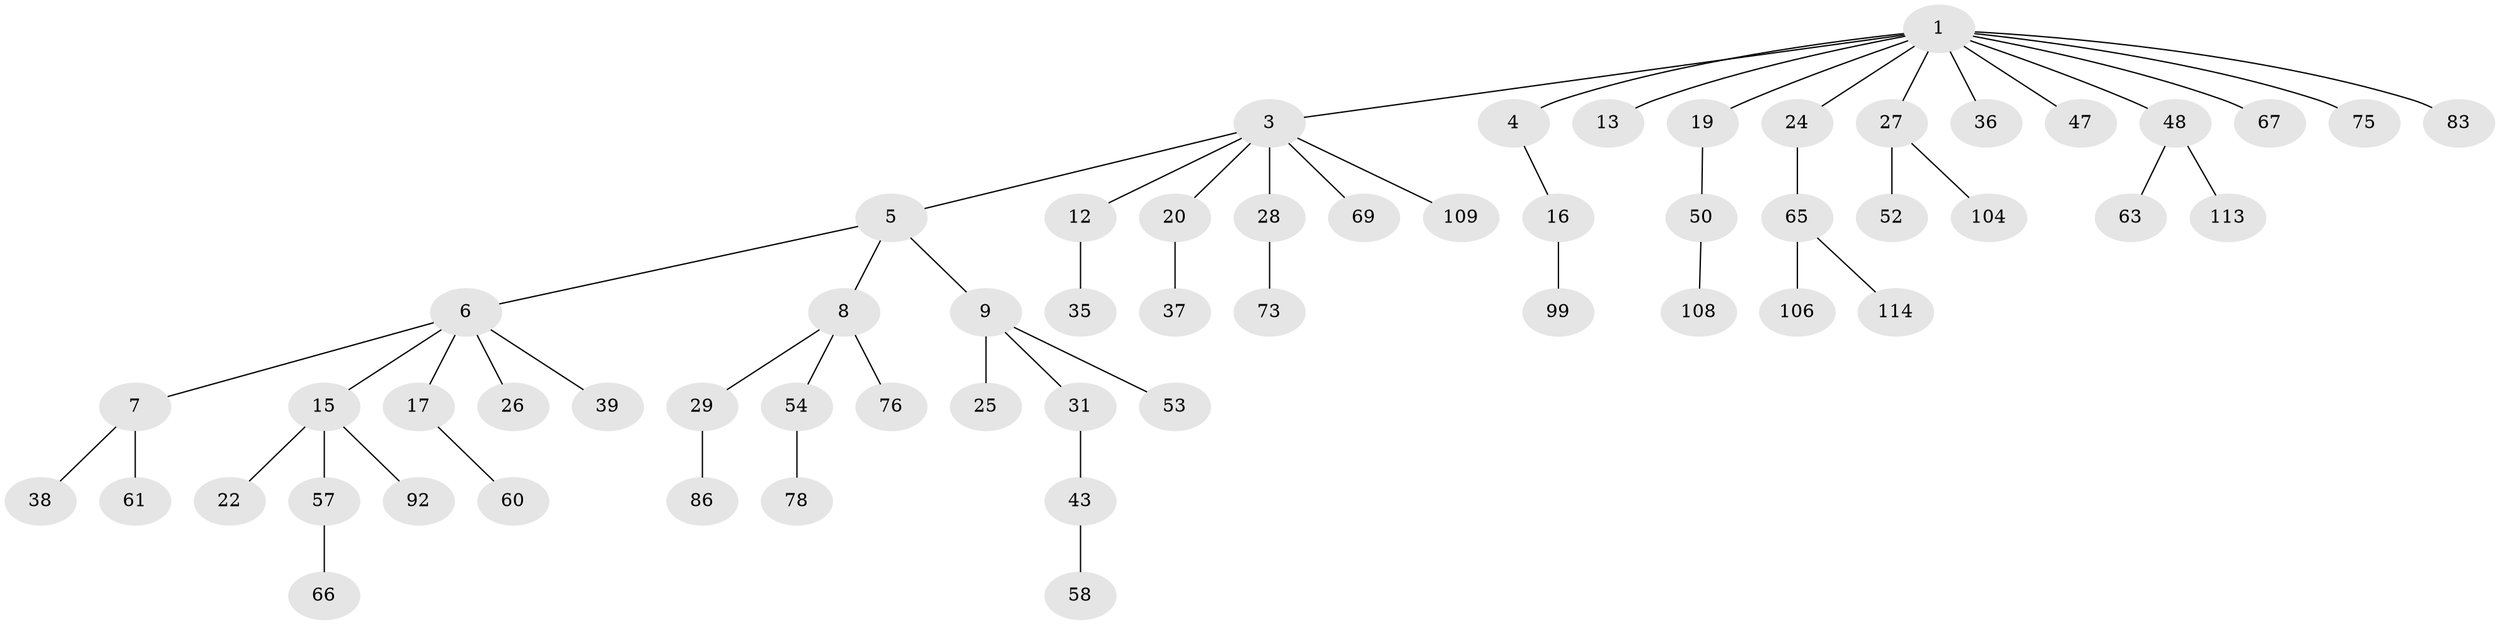 // original degree distribution, {9: 0.008620689655172414, 5: 0.02586206896551724, 7: 0.008620689655172414, 2: 0.29310344827586204, 4: 0.07758620689655173, 6: 0.008620689655172414, 3: 0.09482758620689655, 1: 0.4827586206896552}
// Generated by graph-tools (version 1.1) at 2025/15/03/09/25 04:15:25]
// undirected, 58 vertices, 57 edges
graph export_dot {
graph [start="1"]
  node [color=gray90,style=filled];
  1 [super="+2"];
  3;
  4;
  5;
  6;
  7 [super="+42+10"];
  8 [super="+11+23"];
  9 [super="+18+98"];
  12 [super="+21+72"];
  13 [super="+40"];
  15 [super="+64"];
  16 [super="+30+91"];
  17 [super="+33"];
  19;
  20 [super="+111+32+80"];
  22;
  24 [super="+46"];
  25 [super="+96"];
  26;
  27 [super="+70"];
  28 [super="+51+41"];
  29 [super="+74+45+82"];
  31;
  35 [super="+59+49"];
  36 [super="+56+55+71"];
  37 [super="+85"];
  38;
  39;
  43 [super="+44"];
  47;
  48;
  50;
  52;
  53 [super="+62"];
  54;
  57;
  58;
  60 [super="+68"];
  61;
  63 [super="+97"];
  65;
  66;
  67;
  69;
  73 [super="+87"];
  75 [super="+102"];
  76 [super="+88"];
  78;
  83;
  86;
  92 [super="+105+100"];
  99;
  104;
  106;
  108;
  109 [super="+112"];
  113;
  114;
  1 -- 3;
  1 -- 4;
  1 -- 13;
  1 -- 19;
  1 -- 24;
  1 -- 27;
  1 -- 36;
  1 -- 75;
  1 -- 48;
  1 -- 83;
  1 -- 67;
  1 -- 47;
  3 -- 5;
  3 -- 12;
  3 -- 20;
  3 -- 28;
  3 -- 69;
  3 -- 109;
  4 -- 16;
  5 -- 6;
  5 -- 8;
  5 -- 9;
  6 -- 7;
  6 -- 15;
  6 -- 17;
  6 -- 26;
  6 -- 39;
  7 -- 61;
  7 -- 38;
  8 -- 29;
  8 -- 76;
  8 -- 54;
  9 -- 31;
  9 -- 53;
  9 -- 25;
  12 -- 35;
  15 -- 22;
  15 -- 57;
  15 -- 92;
  16 -- 99;
  17 -- 60;
  19 -- 50;
  20 -- 37;
  24 -- 65;
  27 -- 52;
  27 -- 104;
  28 -- 73;
  29 -- 86;
  31 -- 43;
  43 -- 58;
  48 -- 63;
  48 -- 113;
  50 -- 108;
  54 -- 78;
  57 -- 66;
  65 -- 106;
  65 -- 114;
}
